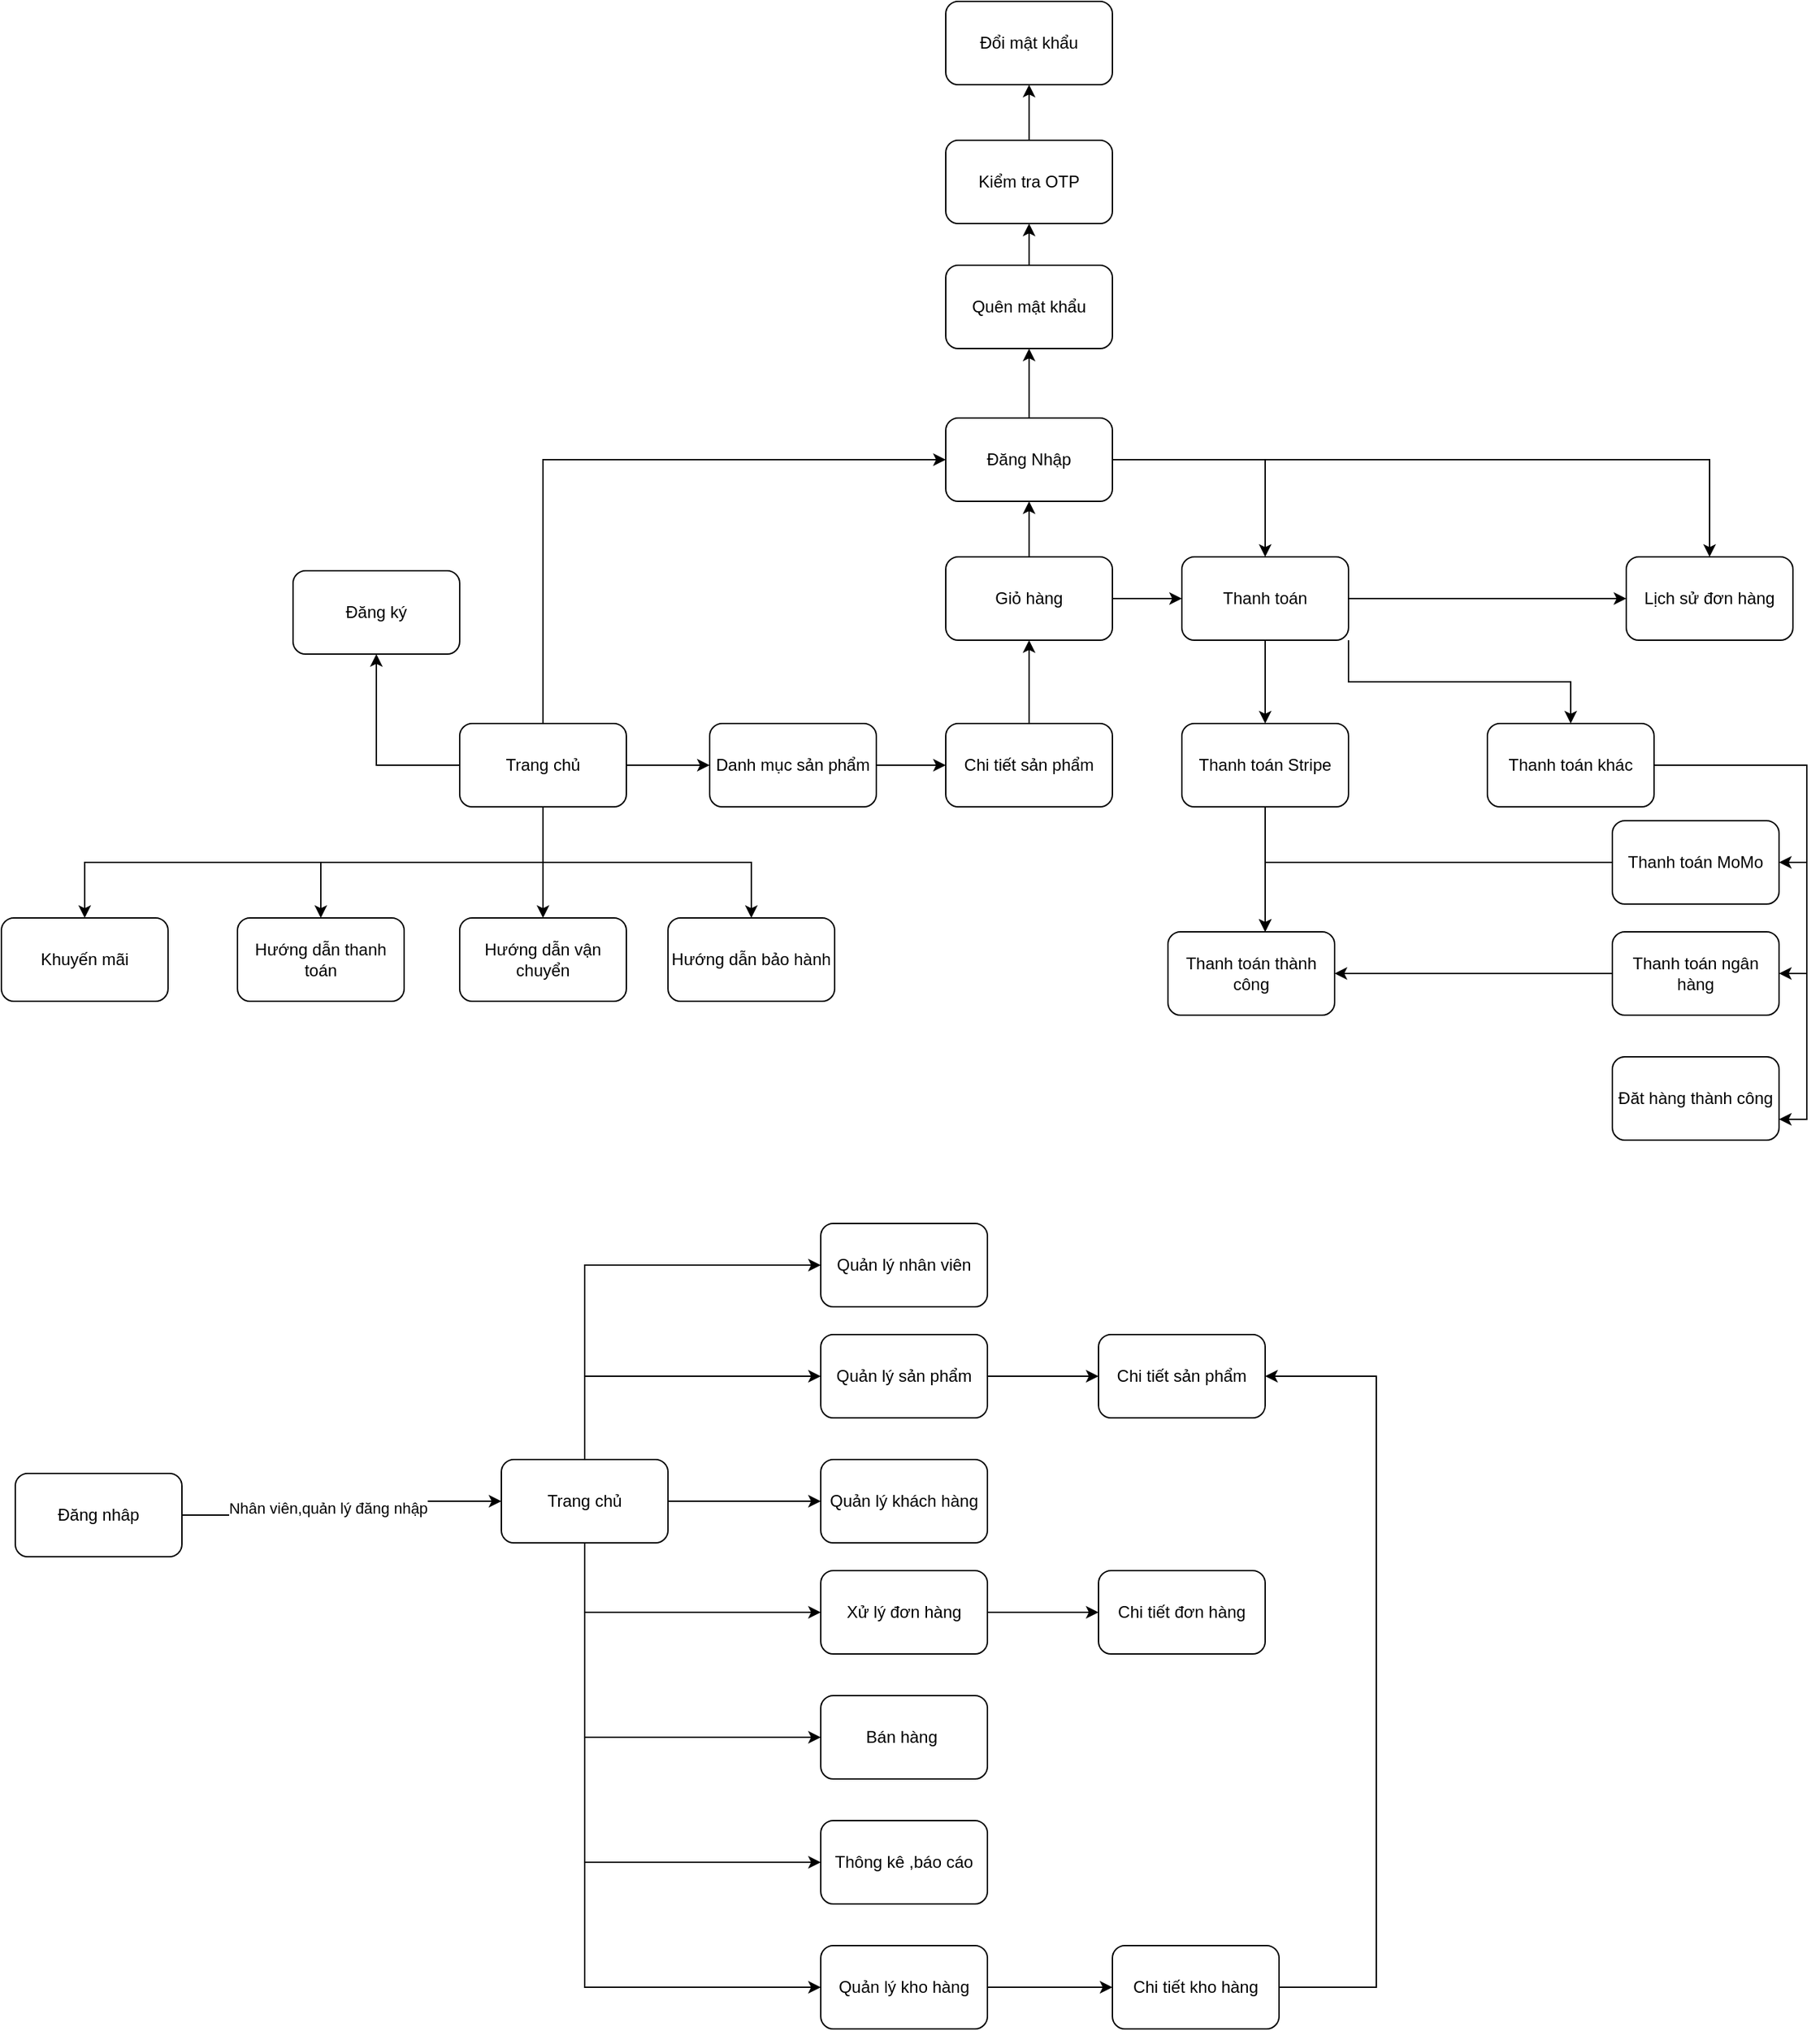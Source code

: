 <mxfile version="21.2.3" type="device">
  <diagram name="Page-1" id="HPD1vFEmY8EwKxzOpka9">
    <mxGraphModel dx="2600" dy="2002" grid="1" gridSize="10" guides="1" tooltips="1" connect="1" arrows="1" fold="1" page="1" pageScale="1" pageWidth="850" pageHeight="1100" math="0" shadow="0">
      <root>
        <mxCell id="0" />
        <mxCell id="1" parent="0" />
        <mxCell id="bk5ybcZWfWzNLZp1r1MH-16" style="edgeStyle=orthogonalEdgeStyle;rounded=0;orthogonalLoop=1;jettySize=auto;html=1;entryX=0;entryY=0.5;entryDx=0;entryDy=0;" parent="1" source="bk5ybcZWfWzNLZp1r1MH-3" target="bk5ybcZWfWzNLZp1r1MH-11" edge="1">
          <mxGeometry relative="1" as="geometry" />
        </mxCell>
        <mxCell id="bk5ybcZWfWzNLZp1r1MH-22" style="edgeStyle=orthogonalEdgeStyle;rounded=0;orthogonalLoop=1;jettySize=auto;html=1;exitX=0.5;exitY=0;exitDx=0;exitDy=0;entryX=0;entryY=0.5;entryDx=0;entryDy=0;" parent="1" source="bk5ybcZWfWzNLZp1r1MH-3" target="bk5ybcZWfWzNLZp1r1MH-4" edge="1">
          <mxGeometry relative="1" as="geometry" />
        </mxCell>
        <mxCell id="bk5ybcZWfWzNLZp1r1MH-23" style="edgeStyle=orthogonalEdgeStyle;rounded=0;orthogonalLoop=1;jettySize=auto;html=1;exitX=0;exitY=0.5;exitDx=0;exitDy=0;" parent="1" source="bk5ybcZWfWzNLZp1r1MH-3" target="bk5ybcZWfWzNLZp1r1MH-5" edge="1">
          <mxGeometry relative="1" as="geometry" />
        </mxCell>
        <mxCell id="bk5ybcZWfWzNLZp1r1MH-24" value="" style="edgeStyle=orthogonalEdgeStyle;rounded=0;orthogonalLoop=1;jettySize=auto;html=1;" parent="1" source="bk5ybcZWfWzNLZp1r1MH-3" target="bk5ybcZWfWzNLZp1r1MH-15" edge="1">
          <mxGeometry relative="1" as="geometry" />
        </mxCell>
        <mxCell id="bk5ybcZWfWzNLZp1r1MH-26" style="edgeStyle=orthogonalEdgeStyle;rounded=0;orthogonalLoop=1;jettySize=auto;html=1;exitX=0.5;exitY=1;exitDx=0;exitDy=0;" parent="1" source="bk5ybcZWfWzNLZp1r1MH-3" target="bk5ybcZWfWzNLZp1r1MH-13" edge="1">
          <mxGeometry relative="1" as="geometry" />
        </mxCell>
        <mxCell id="bk5ybcZWfWzNLZp1r1MH-27" style="edgeStyle=orthogonalEdgeStyle;rounded=0;orthogonalLoop=1;jettySize=auto;html=1;exitX=0.5;exitY=1;exitDx=0;exitDy=0;entryX=0.5;entryY=0;entryDx=0;entryDy=0;" parent="1" source="bk5ybcZWfWzNLZp1r1MH-3" target="bk5ybcZWfWzNLZp1r1MH-14" edge="1">
          <mxGeometry relative="1" as="geometry" />
        </mxCell>
        <mxCell id="w5vjmf57E02bDevBpPmU-3" style="edgeStyle=orthogonalEdgeStyle;rounded=0;orthogonalLoop=1;jettySize=auto;html=1;" edge="1" parent="1" source="bk5ybcZWfWzNLZp1r1MH-3" target="w5vjmf57E02bDevBpPmU-1">
          <mxGeometry relative="1" as="geometry">
            <Array as="points">
              <mxPoint x="240" y="320" />
              <mxPoint x="-90" y="320" />
            </Array>
          </mxGeometry>
        </mxCell>
        <mxCell id="bk5ybcZWfWzNLZp1r1MH-3" value="Trang chủ" style="rounded=1;whiteSpace=wrap;html=1;" parent="1" vertex="1">
          <mxGeometry x="180" y="220" width="120" height="60" as="geometry" />
        </mxCell>
        <mxCell id="bk5ybcZWfWzNLZp1r1MH-28" style="edgeStyle=orthogonalEdgeStyle;rounded=0;orthogonalLoop=1;jettySize=auto;html=1;exitX=1;exitY=0.5;exitDx=0;exitDy=0;" parent="1" source="bk5ybcZWfWzNLZp1r1MH-4" target="bk5ybcZWfWzNLZp1r1MH-8" edge="1">
          <mxGeometry relative="1" as="geometry" />
        </mxCell>
        <mxCell id="bk5ybcZWfWzNLZp1r1MH-29" style="edgeStyle=orthogonalEdgeStyle;rounded=0;orthogonalLoop=1;jettySize=auto;html=1;exitX=1;exitY=0.5;exitDx=0;exitDy=0;entryX=0.5;entryY=0;entryDx=0;entryDy=0;" parent="1" source="bk5ybcZWfWzNLZp1r1MH-4" target="bk5ybcZWfWzNLZp1r1MH-9" edge="1">
          <mxGeometry relative="1" as="geometry" />
        </mxCell>
        <mxCell id="bn6vrm5dherGhuLXTLny-33" style="edgeStyle=orthogonalEdgeStyle;rounded=0;orthogonalLoop=1;jettySize=auto;html=1;exitX=0.5;exitY=0;exitDx=0;exitDy=0;entryX=0.5;entryY=1;entryDx=0;entryDy=0;" parent="1" source="bk5ybcZWfWzNLZp1r1MH-4" target="bn6vrm5dherGhuLXTLny-30" edge="1">
          <mxGeometry relative="1" as="geometry" />
        </mxCell>
        <mxCell id="bk5ybcZWfWzNLZp1r1MH-4" value="Đăng Nhập" style="rounded=1;whiteSpace=wrap;html=1;" parent="1" vertex="1">
          <mxGeometry x="530" width="120" height="60" as="geometry" />
        </mxCell>
        <mxCell id="bk5ybcZWfWzNLZp1r1MH-5" value="Đăng ký" style="rounded=1;whiteSpace=wrap;html=1;" parent="1" vertex="1">
          <mxGeometry x="60" y="110" width="120" height="60" as="geometry" />
        </mxCell>
        <mxCell id="bk5ybcZWfWzNLZp1r1MH-18" value="" style="edgeStyle=orthogonalEdgeStyle;rounded=0;orthogonalLoop=1;jettySize=auto;html=1;" parent="1" source="bk5ybcZWfWzNLZp1r1MH-6" target="bk5ybcZWfWzNLZp1r1MH-7" edge="1">
          <mxGeometry relative="1" as="geometry" />
        </mxCell>
        <mxCell id="bk5ybcZWfWzNLZp1r1MH-6" value="Chi tiết sản phẩm" style="rounded=1;whiteSpace=wrap;html=1;" parent="1" vertex="1">
          <mxGeometry x="530" y="220" width="120" height="60" as="geometry" />
        </mxCell>
        <mxCell id="bk5ybcZWfWzNLZp1r1MH-19" value="" style="edgeStyle=orthogonalEdgeStyle;rounded=0;orthogonalLoop=1;jettySize=auto;html=1;" parent="1" source="bk5ybcZWfWzNLZp1r1MH-7" target="bk5ybcZWfWzNLZp1r1MH-8" edge="1">
          <mxGeometry relative="1" as="geometry" />
        </mxCell>
        <mxCell id="bk5ybcZWfWzNLZp1r1MH-21" value="" style="edgeStyle=orthogonalEdgeStyle;rounded=0;orthogonalLoop=1;jettySize=auto;html=1;" parent="1" source="bk5ybcZWfWzNLZp1r1MH-7" target="bk5ybcZWfWzNLZp1r1MH-4" edge="1">
          <mxGeometry relative="1" as="geometry" />
        </mxCell>
        <mxCell id="bk5ybcZWfWzNLZp1r1MH-7" value="Giỏ hàng" style="rounded=1;whiteSpace=wrap;html=1;" parent="1" vertex="1">
          <mxGeometry x="530" y="100" width="120" height="60" as="geometry" />
        </mxCell>
        <mxCell id="bk5ybcZWfWzNLZp1r1MH-20" value="" style="edgeStyle=orthogonalEdgeStyle;rounded=0;orthogonalLoop=1;jettySize=auto;html=1;" parent="1" source="bk5ybcZWfWzNLZp1r1MH-8" target="bk5ybcZWfWzNLZp1r1MH-9" edge="1">
          <mxGeometry relative="1" as="geometry" />
        </mxCell>
        <mxCell id="bn6vrm5dherGhuLXTLny-4" style="edgeStyle=orthogonalEdgeStyle;rounded=0;orthogonalLoop=1;jettySize=auto;html=1;exitX=0.5;exitY=1;exitDx=0;exitDy=0;" parent="1" source="bk5ybcZWfWzNLZp1r1MH-8" target="bn6vrm5dherGhuLXTLny-2" edge="1">
          <mxGeometry relative="1" as="geometry" />
        </mxCell>
        <mxCell id="bn6vrm5dherGhuLXTLny-14" style="edgeStyle=orthogonalEdgeStyle;rounded=0;orthogonalLoop=1;jettySize=auto;html=1;exitX=1;exitY=1;exitDx=0;exitDy=0;entryX=0.5;entryY=0;entryDx=0;entryDy=0;" parent="1" source="bk5ybcZWfWzNLZp1r1MH-8" target="bn6vrm5dherGhuLXTLny-5" edge="1">
          <mxGeometry relative="1" as="geometry" />
        </mxCell>
        <mxCell id="bk5ybcZWfWzNLZp1r1MH-8" value="Thanh toán" style="rounded=1;whiteSpace=wrap;html=1;" parent="1" vertex="1">
          <mxGeometry x="700" y="100" width="120" height="60" as="geometry" />
        </mxCell>
        <mxCell id="bk5ybcZWfWzNLZp1r1MH-9" value="Lịch sử đơn hàng" style="rounded=1;whiteSpace=wrap;html=1;" parent="1" vertex="1">
          <mxGeometry x="1020" y="100" width="120" height="60" as="geometry" />
        </mxCell>
        <mxCell id="bk5ybcZWfWzNLZp1r1MH-17" value="" style="edgeStyle=orthogonalEdgeStyle;rounded=0;orthogonalLoop=1;jettySize=auto;html=1;" parent="1" source="bk5ybcZWfWzNLZp1r1MH-11" target="bk5ybcZWfWzNLZp1r1MH-6" edge="1">
          <mxGeometry relative="1" as="geometry" />
        </mxCell>
        <mxCell id="bk5ybcZWfWzNLZp1r1MH-11" value="Danh mục sản phẩm" style="rounded=1;whiteSpace=wrap;html=1;" parent="1" vertex="1">
          <mxGeometry x="360" y="220" width="120" height="60" as="geometry" />
        </mxCell>
        <mxCell id="bk5ybcZWfWzNLZp1r1MH-13" value="Hướng dẫn thanh toán" style="rounded=1;whiteSpace=wrap;html=1;" parent="1" vertex="1">
          <mxGeometry x="20" y="360" width="120" height="60" as="geometry" />
        </mxCell>
        <mxCell id="bk5ybcZWfWzNLZp1r1MH-14" value="Hướng dẫn bảo hành" style="rounded=1;whiteSpace=wrap;html=1;" parent="1" vertex="1">
          <mxGeometry x="330" y="360" width="120" height="60" as="geometry" />
        </mxCell>
        <mxCell id="bk5ybcZWfWzNLZp1r1MH-15" value="Hướng dẫn vận chuyển" style="rounded=1;whiteSpace=wrap;html=1;" parent="1" vertex="1">
          <mxGeometry x="180" y="360" width="120" height="60" as="geometry" />
        </mxCell>
        <mxCell id="bk5ybcZWfWzNLZp1r1MH-41" value="Nhân viên,quản lý đăng nhập" style="edgeStyle=orthogonalEdgeStyle;rounded=0;orthogonalLoop=1;jettySize=auto;html=1;" parent="1" source="bk5ybcZWfWzNLZp1r1MH-30" target="bk5ybcZWfWzNLZp1r1MH-31" edge="1">
          <mxGeometry y="10" relative="1" as="geometry">
            <mxPoint as="offset" />
          </mxGeometry>
        </mxCell>
        <mxCell id="bk5ybcZWfWzNLZp1r1MH-30" value="Đăng nhâp" style="rounded=1;whiteSpace=wrap;html=1;" parent="1" vertex="1">
          <mxGeometry x="-140" y="760" width="120" height="60" as="geometry" />
        </mxCell>
        <mxCell id="bk5ybcZWfWzNLZp1r1MH-42" style="edgeStyle=orthogonalEdgeStyle;rounded=0;orthogonalLoop=1;jettySize=auto;html=1;exitX=0.5;exitY=0;exitDx=0;exitDy=0;entryX=0;entryY=0.5;entryDx=0;entryDy=0;" parent="1" source="bk5ybcZWfWzNLZp1r1MH-31" target="bk5ybcZWfWzNLZp1r1MH-33" edge="1">
          <mxGeometry relative="1" as="geometry" />
        </mxCell>
        <mxCell id="bk5ybcZWfWzNLZp1r1MH-43" style="edgeStyle=orthogonalEdgeStyle;rounded=0;orthogonalLoop=1;jettySize=auto;html=1;exitX=1;exitY=0.5;exitDx=0;exitDy=0;entryX=0;entryY=0.5;entryDx=0;entryDy=0;" parent="1" source="bk5ybcZWfWzNLZp1r1MH-31" target="bk5ybcZWfWzNLZp1r1MH-34" edge="1">
          <mxGeometry relative="1" as="geometry">
            <Array as="points">
              <mxPoint x="270" y="780" />
              <mxPoint x="270" y="690" />
            </Array>
          </mxGeometry>
        </mxCell>
        <mxCell id="bk5ybcZWfWzNLZp1r1MH-44" style="edgeStyle=orthogonalEdgeStyle;rounded=0;orthogonalLoop=1;jettySize=auto;html=1;exitX=0.5;exitY=1;exitDx=0;exitDy=0;entryX=0;entryY=0.5;entryDx=0;entryDy=0;" parent="1" source="bk5ybcZWfWzNLZp1r1MH-31" target="bk5ybcZWfWzNLZp1r1MH-35" edge="1">
          <mxGeometry relative="1" as="geometry">
            <Array as="points">
              <mxPoint x="270" y="780" />
            </Array>
          </mxGeometry>
        </mxCell>
        <mxCell id="bk5ybcZWfWzNLZp1r1MH-45" style="edgeStyle=orthogonalEdgeStyle;rounded=0;orthogonalLoop=1;jettySize=auto;html=1;exitX=0.5;exitY=1;exitDx=0;exitDy=0;entryX=0;entryY=0.5;entryDx=0;entryDy=0;" parent="1" source="bk5ybcZWfWzNLZp1r1MH-31" target="bk5ybcZWfWzNLZp1r1MH-36" edge="1">
          <mxGeometry relative="1" as="geometry" />
        </mxCell>
        <mxCell id="bk5ybcZWfWzNLZp1r1MH-46" style="edgeStyle=orthogonalEdgeStyle;rounded=0;orthogonalLoop=1;jettySize=auto;html=1;exitX=0.5;exitY=1;exitDx=0;exitDy=0;entryX=0;entryY=0.5;entryDx=0;entryDy=0;" parent="1" source="bk5ybcZWfWzNLZp1r1MH-31" target="bk5ybcZWfWzNLZp1r1MH-37" edge="1">
          <mxGeometry relative="1" as="geometry" />
        </mxCell>
        <mxCell id="bk5ybcZWfWzNLZp1r1MH-47" style="edgeStyle=orthogonalEdgeStyle;rounded=0;orthogonalLoop=1;jettySize=auto;html=1;exitX=0.5;exitY=1;exitDx=0;exitDy=0;entryX=0;entryY=0.5;entryDx=0;entryDy=0;" parent="1" source="bk5ybcZWfWzNLZp1r1MH-31" target="bk5ybcZWfWzNLZp1r1MH-38" edge="1">
          <mxGeometry relative="1" as="geometry" />
        </mxCell>
        <mxCell id="bk5ybcZWfWzNLZp1r1MH-48" style="edgeStyle=orthogonalEdgeStyle;rounded=0;orthogonalLoop=1;jettySize=auto;html=1;exitX=0.5;exitY=1;exitDx=0;exitDy=0;entryX=0;entryY=0.5;entryDx=0;entryDy=0;" parent="1" source="bk5ybcZWfWzNLZp1r1MH-31" target="bk5ybcZWfWzNLZp1r1MH-39" edge="1">
          <mxGeometry relative="1" as="geometry" />
        </mxCell>
        <mxCell id="bk5ybcZWfWzNLZp1r1MH-31" value="Trang chủ" style="rounded=1;whiteSpace=wrap;html=1;" parent="1" vertex="1">
          <mxGeometry x="210" y="750" width="120" height="60" as="geometry" />
        </mxCell>
        <mxCell id="bk5ybcZWfWzNLZp1r1MH-33" value="Quản lý nhân viên" style="rounded=1;whiteSpace=wrap;html=1;" parent="1" vertex="1">
          <mxGeometry x="440" y="580" width="120" height="60" as="geometry" />
        </mxCell>
        <mxCell id="bn6vrm5dherGhuLXTLny-24" style="edgeStyle=orthogonalEdgeStyle;rounded=0;orthogonalLoop=1;jettySize=auto;html=1;exitX=1;exitY=0.5;exitDx=0;exitDy=0;entryX=0;entryY=0.5;entryDx=0;entryDy=0;" parent="1" source="bk5ybcZWfWzNLZp1r1MH-34" target="bn6vrm5dherGhuLXTLny-20" edge="1">
          <mxGeometry relative="1" as="geometry" />
        </mxCell>
        <mxCell id="bk5ybcZWfWzNLZp1r1MH-34" value="Quản lý sản phẩm" style="rounded=1;whiteSpace=wrap;html=1;" parent="1" vertex="1">
          <mxGeometry x="440" y="660" width="120" height="60" as="geometry" />
        </mxCell>
        <mxCell id="bk5ybcZWfWzNLZp1r1MH-35" value="Quản lý khách hàng" style="rounded=1;whiteSpace=wrap;html=1;" parent="1" vertex="1">
          <mxGeometry x="440" y="750" width="120" height="60" as="geometry" />
        </mxCell>
        <mxCell id="bn6vrm5dherGhuLXTLny-26" style="edgeStyle=orthogonalEdgeStyle;rounded=0;orthogonalLoop=1;jettySize=auto;html=1;exitX=1;exitY=0.5;exitDx=0;exitDy=0;entryX=0;entryY=0.5;entryDx=0;entryDy=0;" parent="1" source="bk5ybcZWfWzNLZp1r1MH-36" target="bn6vrm5dherGhuLXTLny-22" edge="1">
          <mxGeometry relative="1" as="geometry" />
        </mxCell>
        <mxCell id="bk5ybcZWfWzNLZp1r1MH-36" value="Xử lý đơn hàng" style="rounded=1;whiteSpace=wrap;html=1;" parent="1" vertex="1">
          <mxGeometry x="440" y="830" width="120" height="60" as="geometry" />
        </mxCell>
        <mxCell id="bk5ybcZWfWzNLZp1r1MH-37" value="Bán hàng&amp;nbsp;" style="rounded=1;whiteSpace=wrap;html=1;" parent="1" vertex="1">
          <mxGeometry x="440" y="920" width="120" height="60" as="geometry" />
        </mxCell>
        <mxCell id="bk5ybcZWfWzNLZp1r1MH-38" value="Thông kê ,báo cáo" style="rounded=1;whiteSpace=wrap;html=1;" parent="1" vertex="1">
          <mxGeometry x="440" y="1010" width="120" height="60" as="geometry" />
        </mxCell>
        <mxCell id="bn6vrm5dherGhuLXTLny-27" style="edgeStyle=orthogonalEdgeStyle;rounded=0;orthogonalLoop=1;jettySize=auto;html=1;exitX=1;exitY=0.5;exitDx=0;exitDy=0;entryX=0;entryY=0.5;entryDx=0;entryDy=0;" parent="1" source="bk5ybcZWfWzNLZp1r1MH-39" target="bn6vrm5dherGhuLXTLny-23" edge="1">
          <mxGeometry relative="1" as="geometry" />
        </mxCell>
        <mxCell id="bk5ybcZWfWzNLZp1r1MH-39" value="Quản lý kho hàng" style="rounded=1;whiteSpace=wrap;html=1;" parent="1" vertex="1">
          <mxGeometry x="440" y="1100" width="120" height="60" as="geometry" />
        </mxCell>
        <mxCell id="bn6vrm5dherGhuLXTLny-10" style="edgeStyle=orthogonalEdgeStyle;rounded=0;orthogonalLoop=1;jettySize=auto;html=1;exitX=0.5;exitY=1;exitDx=0;exitDy=0;" parent="1" source="bn6vrm5dherGhuLXTLny-2" target="bn6vrm5dherGhuLXTLny-6" edge="1">
          <mxGeometry relative="1" as="geometry">
            <Array as="points">
              <mxPoint x="760" y="370" />
              <mxPoint x="760" y="370" />
            </Array>
          </mxGeometry>
        </mxCell>
        <mxCell id="bn6vrm5dherGhuLXTLny-2" value="Thanh toán Stripe" style="rounded=1;whiteSpace=wrap;html=1;" parent="1" vertex="1">
          <mxGeometry x="700" y="220" width="120" height="60" as="geometry" />
        </mxCell>
        <mxCell id="bn6vrm5dherGhuLXTLny-16" style="edgeStyle=orthogonalEdgeStyle;rounded=0;orthogonalLoop=1;jettySize=auto;html=1;exitX=1;exitY=0.5;exitDx=0;exitDy=0;entryX=1;entryY=0.5;entryDx=0;entryDy=0;" parent="1" source="bn6vrm5dherGhuLXTLny-5" target="bn6vrm5dherGhuLXTLny-7" edge="1">
          <mxGeometry relative="1" as="geometry" />
        </mxCell>
        <mxCell id="w5vjmf57E02bDevBpPmU-5" style="edgeStyle=orthogonalEdgeStyle;rounded=0;orthogonalLoop=1;jettySize=auto;html=1;exitX=1;exitY=0.5;exitDx=0;exitDy=0;entryX=1;entryY=0.75;entryDx=0;entryDy=0;" edge="1" parent="1" source="bn6vrm5dherGhuLXTLny-5" target="w5vjmf57E02bDevBpPmU-4">
          <mxGeometry relative="1" as="geometry" />
        </mxCell>
        <mxCell id="w5vjmf57E02bDevBpPmU-6" style="edgeStyle=orthogonalEdgeStyle;rounded=0;orthogonalLoop=1;jettySize=auto;html=1;exitX=1;exitY=0.5;exitDx=0;exitDy=0;entryX=1;entryY=0.5;entryDx=0;entryDy=0;" edge="1" parent="1" source="bn6vrm5dherGhuLXTLny-5" target="bn6vrm5dherGhuLXTLny-8">
          <mxGeometry relative="1" as="geometry" />
        </mxCell>
        <mxCell id="bn6vrm5dherGhuLXTLny-5" value="Thanh toán khác" style="rounded=1;whiteSpace=wrap;html=1;" parent="1" vertex="1">
          <mxGeometry x="920" y="220" width="120" height="60" as="geometry" />
        </mxCell>
        <mxCell id="bn6vrm5dherGhuLXTLny-6" value="Thanh toán thành công" style="rounded=1;whiteSpace=wrap;html=1;" parent="1" vertex="1">
          <mxGeometry x="690" y="370" width="120" height="60" as="geometry" />
        </mxCell>
        <mxCell id="bn6vrm5dherGhuLXTLny-19" style="edgeStyle=orthogonalEdgeStyle;rounded=0;orthogonalLoop=1;jettySize=auto;html=1;exitX=0;exitY=0.5;exitDx=0;exitDy=0;entryX=1;entryY=0.5;entryDx=0;entryDy=0;" parent="1" source="bn6vrm5dherGhuLXTLny-7" target="bn6vrm5dherGhuLXTLny-6" edge="1">
          <mxGeometry relative="1" as="geometry" />
        </mxCell>
        <mxCell id="bn6vrm5dherGhuLXTLny-7" value="Thanh toán ngân hàng" style="rounded=1;whiteSpace=wrap;html=1;" parent="1" vertex="1">
          <mxGeometry x="1010" y="370" width="120" height="60" as="geometry" />
        </mxCell>
        <mxCell id="bn6vrm5dherGhuLXTLny-18" style="edgeStyle=orthogonalEdgeStyle;rounded=0;orthogonalLoop=1;jettySize=auto;html=1;" parent="1" source="bn6vrm5dherGhuLXTLny-8" target="bn6vrm5dherGhuLXTLny-6" edge="1">
          <mxGeometry relative="1" as="geometry">
            <Array as="points">
              <mxPoint x="760" y="320" />
            </Array>
          </mxGeometry>
        </mxCell>
        <mxCell id="bn6vrm5dherGhuLXTLny-8" value="Thanh toán MoMo" style="rounded=1;whiteSpace=wrap;html=1;" parent="1" vertex="1">
          <mxGeometry x="1010" y="290" width="120" height="60" as="geometry" />
        </mxCell>
        <mxCell id="bn6vrm5dherGhuLXTLny-20" value="Chi tiết sản phẩm" style="rounded=1;whiteSpace=wrap;html=1;" parent="1" vertex="1">
          <mxGeometry x="640" y="660" width="120" height="60" as="geometry" />
        </mxCell>
        <mxCell id="bn6vrm5dherGhuLXTLny-22" value="Chi tiết đơn hàng" style="rounded=1;whiteSpace=wrap;html=1;" parent="1" vertex="1">
          <mxGeometry x="640" y="830" width="120" height="60" as="geometry" />
        </mxCell>
        <mxCell id="bn6vrm5dherGhuLXTLny-28" style="edgeStyle=orthogonalEdgeStyle;rounded=0;orthogonalLoop=1;jettySize=auto;html=1;exitX=1;exitY=0.5;exitDx=0;exitDy=0;entryX=1;entryY=0.5;entryDx=0;entryDy=0;" parent="1" source="bn6vrm5dherGhuLXTLny-23" target="bn6vrm5dherGhuLXTLny-20" edge="1">
          <mxGeometry relative="1" as="geometry">
            <Array as="points">
              <mxPoint x="840" y="1130" />
              <mxPoint x="840" y="690" />
            </Array>
          </mxGeometry>
        </mxCell>
        <mxCell id="bn6vrm5dherGhuLXTLny-23" value="Chi tiết kho hàng" style="rounded=1;whiteSpace=wrap;html=1;" parent="1" vertex="1">
          <mxGeometry x="650" y="1100" width="120" height="60" as="geometry" />
        </mxCell>
        <mxCell id="bn6vrm5dherGhuLXTLny-34" style="edgeStyle=orthogonalEdgeStyle;rounded=0;orthogonalLoop=1;jettySize=auto;html=1;exitX=0.5;exitY=0;exitDx=0;exitDy=0;entryX=0.5;entryY=1;entryDx=0;entryDy=0;" parent="1" source="bn6vrm5dherGhuLXTLny-30" target="bn6vrm5dherGhuLXTLny-31" edge="1">
          <mxGeometry relative="1" as="geometry" />
        </mxCell>
        <mxCell id="bn6vrm5dherGhuLXTLny-30" value="Quên mật khẩu" style="rounded=1;whiteSpace=wrap;html=1;" parent="1" vertex="1">
          <mxGeometry x="530" y="-110" width="120" height="60" as="geometry" />
        </mxCell>
        <mxCell id="bn6vrm5dherGhuLXTLny-35" style="edgeStyle=orthogonalEdgeStyle;rounded=0;orthogonalLoop=1;jettySize=auto;html=1;exitX=0.5;exitY=0;exitDx=0;exitDy=0;entryX=0.5;entryY=1;entryDx=0;entryDy=0;" parent="1" source="bn6vrm5dherGhuLXTLny-31" target="bn6vrm5dherGhuLXTLny-32" edge="1">
          <mxGeometry relative="1" as="geometry" />
        </mxCell>
        <mxCell id="bn6vrm5dherGhuLXTLny-31" value="Kiểm tra OTP" style="rounded=1;whiteSpace=wrap;html=1;" parent="1" vertex="1">
          <mxGeometry x="530" y="-200" width="120" height="60" as="geometry" />
        </mxCell>
        <mxCell id="bn6vrm5dherGhuLXTLny-32" value="Đổi mật khẩu" style="rounded=1;whiteSpace=wrap;html=1;" parent="1" vertex="1">
          <mxGeometry x="530" y="-300" width="120" height="60" as="geometry" />
        </mxCell>
        <mxCell id="w5vjmf57E02bDevBpPmU-1" value="Khuyến mãi" style="rounded=1;whiteSpace=wrap;html=1;" vertex="1" parent="1">
          <mxGeometry x="-150" y="360" width="120" height="60" as="geometry" />
        </mxCell>
        <mxCell id="w5vjmf57E02bDevBpPmU-4" value="Đăt hàng thành công" style="rounded=1;whiteSpace=wrap;html=1;" vertex="1" parent="1">
          <mxGeometry x="1010" y="460" width="120" height="60" as="geometry" />
        </mxCell>
      </root>
    </mxGraphModel>
  </diagram>
</mxfile>
